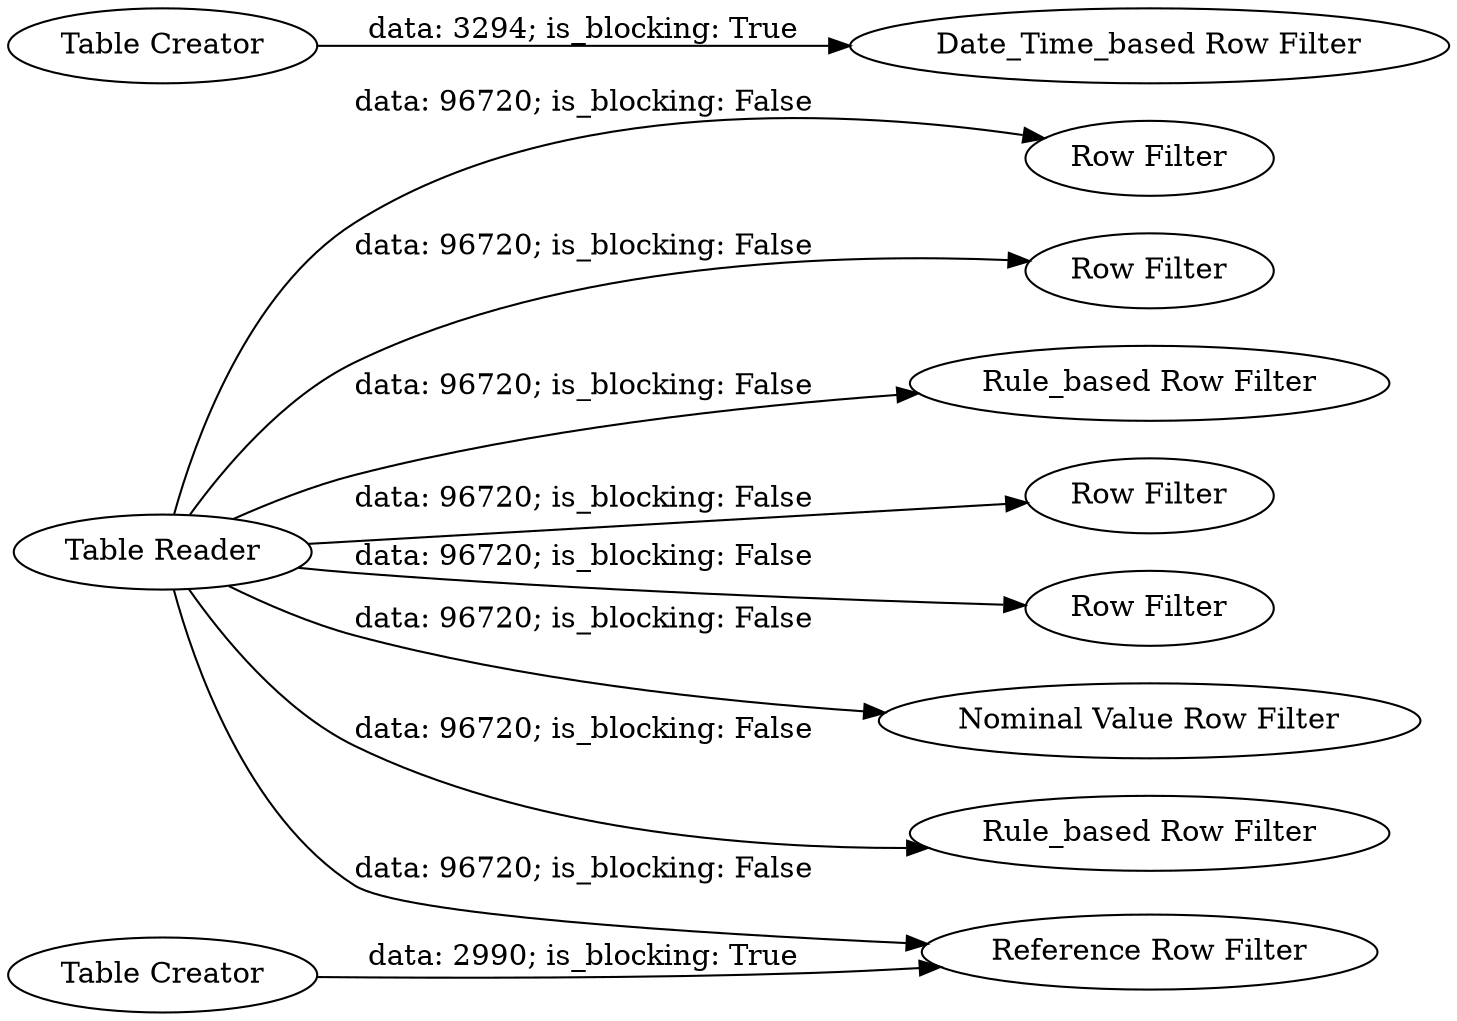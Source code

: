 digraph {
	"8287817927781335057_4" [label="Row Filter"]
	"8287817927781335057_7" [label="Rule_based Row Filter"]
	"8287817927781335057_5" [label="Row Filter"]
	"8287817927781335057_2" [label="Row Filter"]
	"8287817927781335057_10" [label="Nominal Value Row Filter"]
	"8287817927781335057_12" [label="Date_Time_based Row Filter"]
	"8287817927781335057_6" [label="Rule_based Row Filter"]
	"8287817927781335057_8" [label="Reference Row Filter"]
	"8287817927781335057_11" [label="Table Creator"]
	"8287817927781335057_3" [label="Row Filter"]
	"8287817927781335057_14" [label="Table Reader"]
	"8287817927781335057_9" [label="Table Creator"]
	"8287817927781335057_14" -> "8287817927781335057_4" [label="data: 96720; is_blocking: False"]
	"8287817927781335057_14" -> "8287817927781335057_2" [label="data: 96720; is_blocking: False"]
	"8287817927781335057_14" -> "8287817927781335057_5" [label="data: 96720; is_blocking: False"]
	"8287817927781335057_9" -> "8287817927781335057_8" [label="data: 2990; is_blocking: True"]
	"8287817927781335057_14" -> "8287817927781335057_3" [label="data: 96720; is_blocking: False"]
	"8287817927781335057_11" -> "8287817927781335057_12" [label="data: 3294; is_blocking: True"]
	"8287817927781335057_14" -> "8287817927781335057_10" [label="data: 96720; is_blocking: False"]
	"8287817927781335057_14" -> "8287817927781335057_6" [label="data: 96720; is_blocking: False"]
	"8287817927781335057_14" -> "8287817927781335057_8" [label="data: 96720; is_blocking: False"]
	"8287817927781335057_14" -> "8287817927781335057_7" [label="data: 96720; is_blocking: False"]
	rankdir=LR
}
